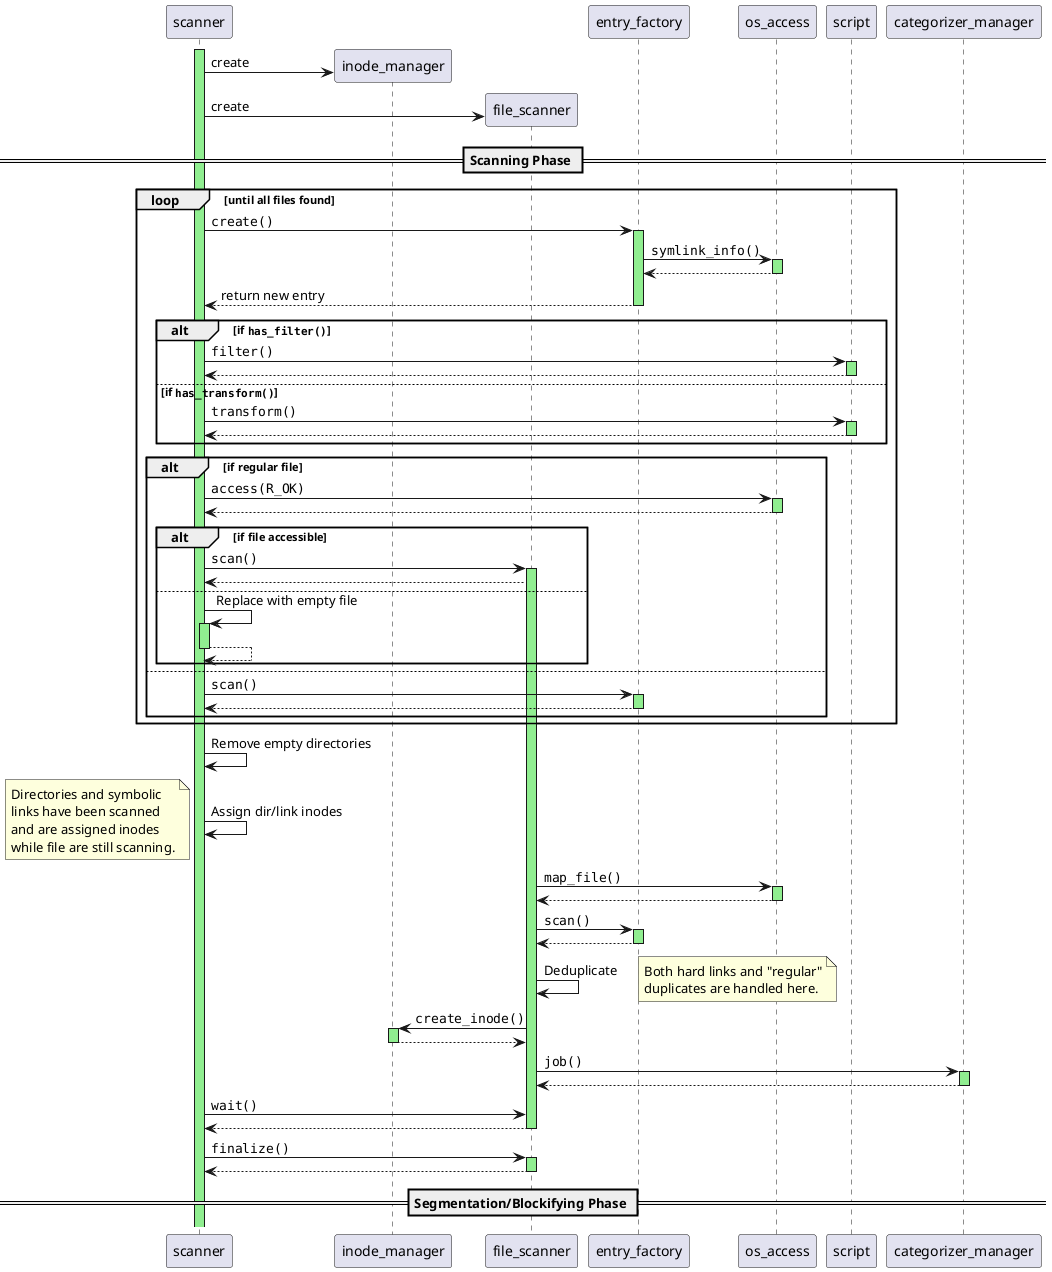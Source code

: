@startuml

activate scanner #lightgreen

scanner -> inode_manager ** : create
scanner -> file_scanner ** : create

== Scanning Phase ==

loop until all files found

    scanner -> entry_factory ++ #lightgreen : ""create()""
    entry_factory -> os_access ++ #lightgreen : ""symlink_info()""
    return
    return return new entry

    alt if ""has_filter()""
        scanner -> script ++ #lightgreen : ""filter()""
        return
    else if ""has_transform()""
        scanner -> script ++ #lightgreen : ""transform()""
        return
    end

    alt if regular file
        scanner -> os_access ++ #lightgreen : ""access(R_OK)""
        return
        alt if file accessible
            scanner -> file_scanner ++ #lightgreen : ""scan()""
            file_scanner --> scanner
        else
            scanner -> scanner ++ #lightgreen : Replace with empty file
            return
        end
    else
        scanner -> entry_factory ++ #lightgreen : ""scan()""
        return
    end

end

scanner -> scanner : Remove empty directories
scanner -> scanner : Assign dir/link inodes
note left
Directories and symbolic
links have been scanned
and are assigned inodes
while file are still scanning.
end note

file_scanner -> os_access ++ #lightgreen : ""map_file()""
return

file_scanner -> entry_factory ++ #lightgreen : ""scan()""
return

file_scanner -> file_scanner : Deduplicate
note right
Both hard links and "regular"
duplicates are handled here.
end note

file_scanner -> inode_manager ++ #lightgreen : ""create_inode()""
return

file_scanner -> categorizer_manager ++ #lightgreen : ""job()""
return

scanner -> file_scanner : ""wait()""
return

scanner -> file_scanner ++ #lightgreen : ""finalize()""
return

== Segmentation/Blockifying Phase ==

' TODO to be continued

@enduml
